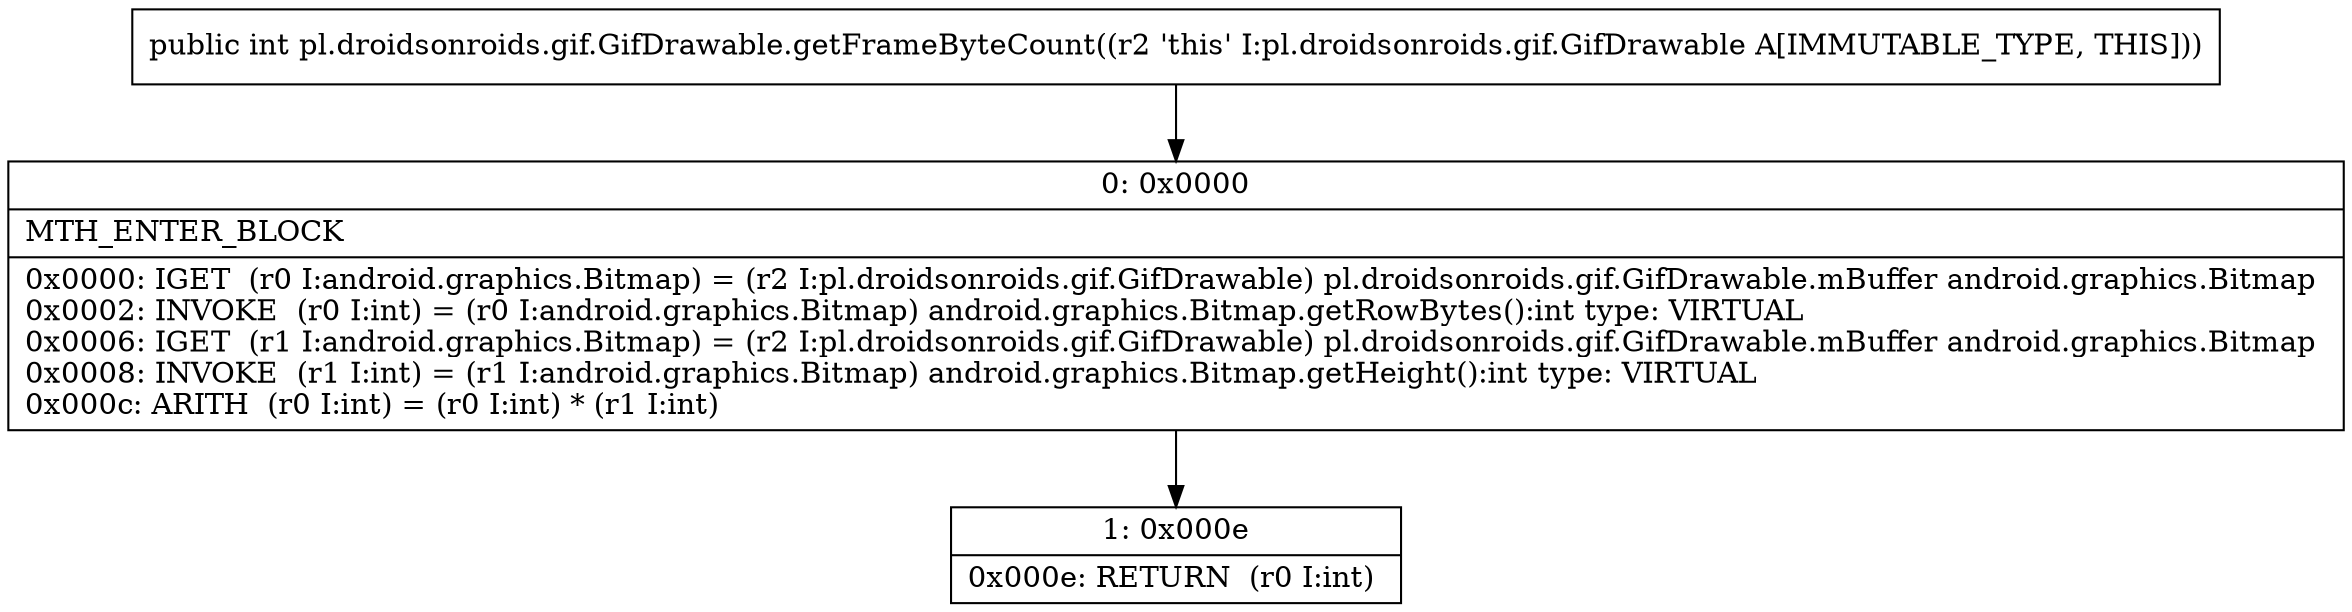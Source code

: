 digraph "CFG forpl.droidsonroids.gif.GifDrawable.getFrameByteCount()I" {
Node_0 [shape=record,label="{0\:\ 0x0000|MTH_ENTER_BLOCK\l|0x0000: IGET  (r0 I:android.graphics.Bitmap) = (r2 I:pl.droidsonroids.gif.GifDrawable) pl.droidsonroids.gif.GifDrawable.mBuffer android.graphics.Bitmap \l0x0002: INVOKE  (r0 I:int) = (r0 I:android.graphics.Bitmap) android.graphics.Bitmap.getRowBytes():int type: VIRTUAL \l0x0006: IGET  (r1 I:android.graphics.Bitmap) = (r2 I:pl.droidsonroids.gif.GifDrawable) pl.droidsonroids.gif.GifDrawable.mBuffer android.graphics.Bitmap \l0x0008: INVOKE  (r1 I:int) = (r1 I:android.graphics.Bitmap) android.graphics.Bitmap.getHeight():int type: VIRTUAL \l0x000c: ARITH  (r0 I:int) = (r0 I:int) * (r1 I:int) \l}"];
Node_1 [shape=record,label="{1\:\ 0x000e|0x000e: RETURN  (r0 I:int) \l}"];
MethodNode[shape=record,label="{public int pl.droidsonroids.gif.GifDrawable.getFrameByteCount((r2 'this' I:pl.droidsonroids.gif.GifDrawable A[IMMUTABLE_TYPE, THIS])) }"];
MethodNode -> Node_0;
Node_0 -> Node_1;
}

